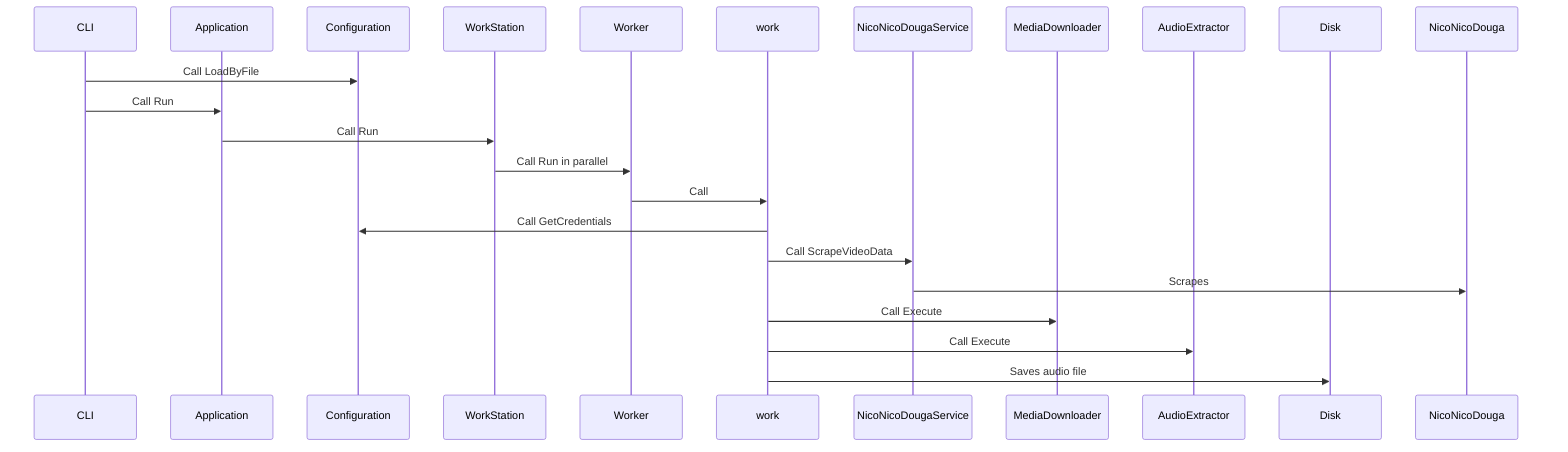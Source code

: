 sequenceDiagram
    participant CLI
    participant App as Application
    participant Config as Configuration
    participant WS as WorkStation
    participant Wr as Worker
    participant w as work
    participant ncncsvc as NicoNicoDougaService
    participant MD as MediaDownloader
    participant AE as AudioExtractor
    %% external
    participant D as Disk
    participant ncnc as NicoNicoDouga

    %% Initialization by adapter
    CLI->>Config: Call LoadByFile
    CLI->>App: Call Run

    %% Application flow
    App->>WS: Call Run
    WS->>Wr: Call Run in parallel
    Wr->>w: Call
    w->>Config: Call GetCredentials
    w->>ncncsvc: Call ScrapeVideoData
    ncncsvc->>ncnc: Scrapes
    w->>MD: Call Execute
    w->>AE: Call Execute
    w->>D: Saves audio file